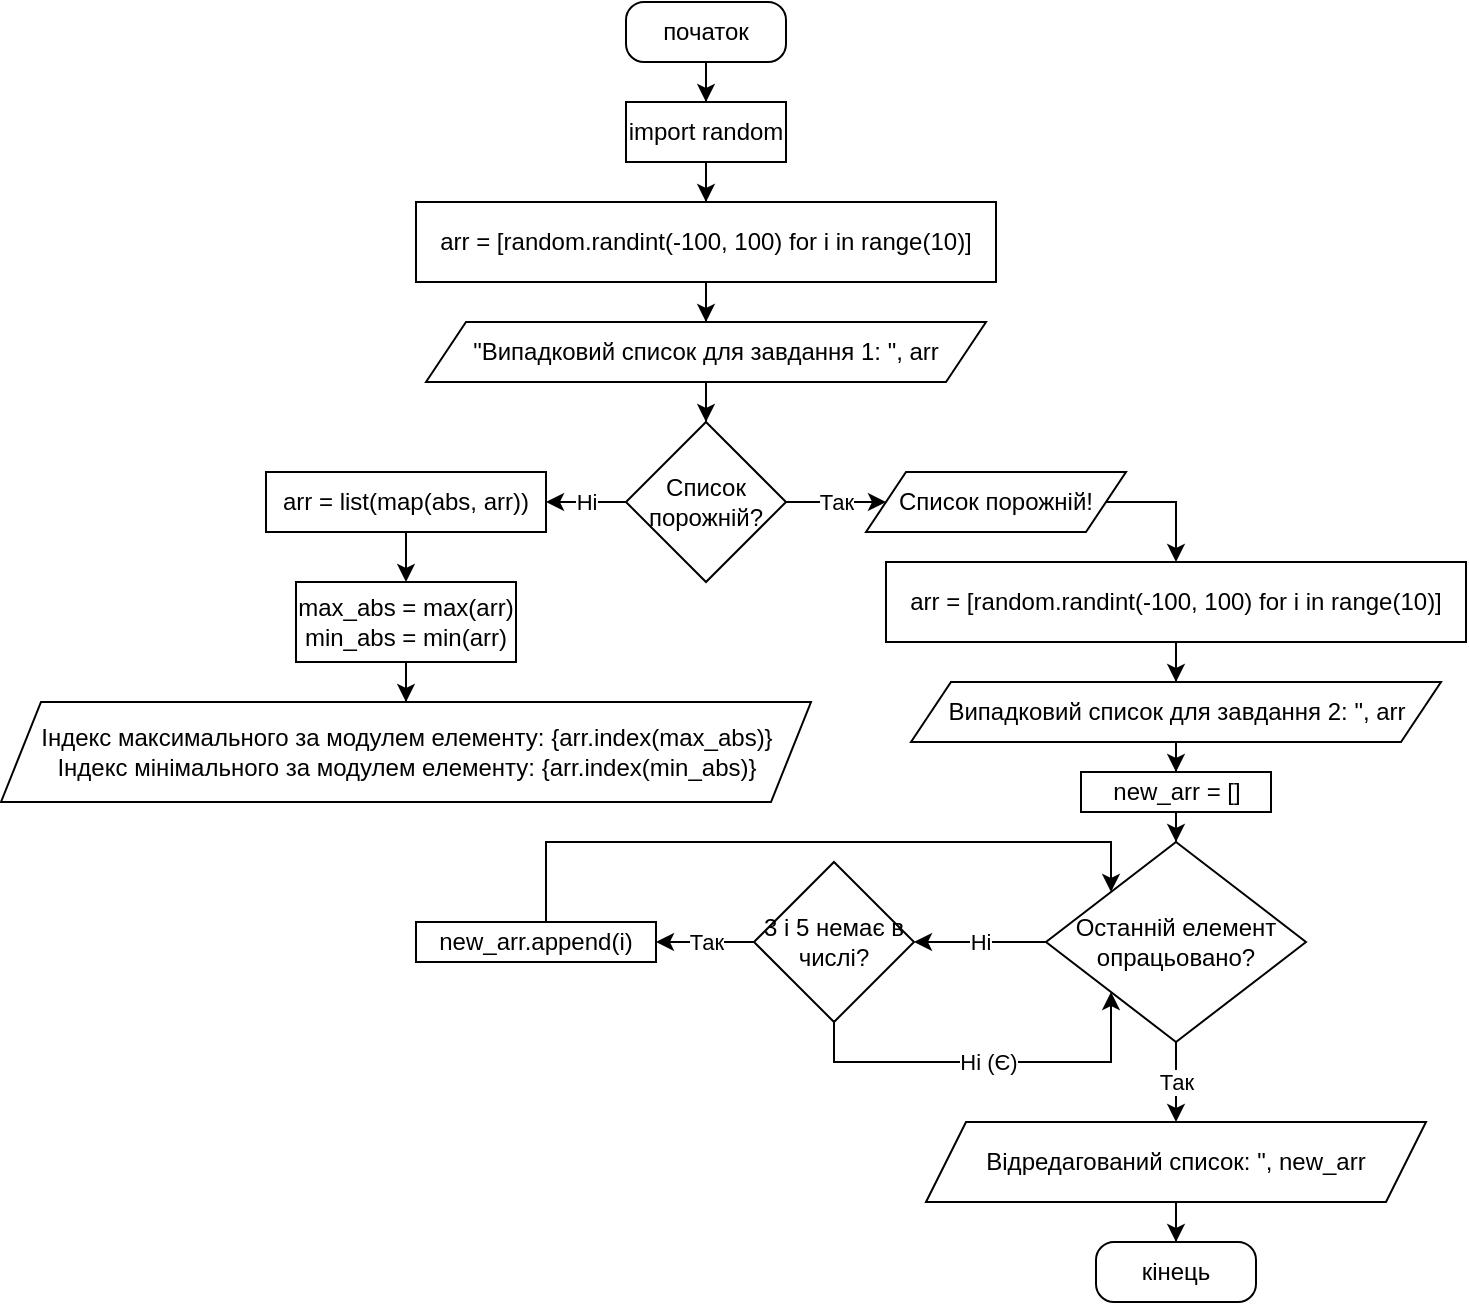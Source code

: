 <mxfile version="26.0.16">
  <diagram name="Страница — 1" id="MKvmuyOdSUtjTOcRk5DQ">
    <mxGraphModel dx="1534" dy="845" grid="0" gridSize="10" guides="1" tooltips="1" connect="1" arrows="1" fold="1" page="1" pageScale="1" pageWidth="827" pageHeight="1169" math="0" shadow="0">
      <root>
        <mxCell id="0" />
        <mxCell id="1" parent="0" />
        <mxCell id="UMwJwhDonkqLv6paJ8_N-2" style="edgeStyle=orthogonalEdgeStyle;rounded=0;orthogonalLoop=1;jettySize=auto;html=1;" edge="1" parent="1" source="UMwJwhDonkqLv6paJ8_N-1" target="UMwJwhDonkqLv6paJ8_N-3">
          <mxGeometry relative="1" as="geometry">
            <mxPoint x="390" y="230" as="targetPoint" />
          </mxGeometry>
        </mxCell>
        <mxCell id="UMwJwhDonkqLv6paJ8_N-1" value="початок" style="rounded=1;whiteSpace=wrap;html=1;arcSize=30;" vertex="1" parent="1">
          <mxGeometry x="350" y="180" width="80" height="30" as="geometry" />
        </mxCell>
        <mxCell id="UMwJwhDonkqLv6paJ8_N-4" style="edgeStyle=orthogonalEdgeStyle;rounded=0;orthogonalLoop=1;jettySize=auto;html=1;" edge="1" parent="1" source="UMwJwhDonkqLv6paJ8_N-3" target="UMwJwhDonkqLv6paJ8_N-5">
          <mxGeometry relative="1" as="geometry">
            <mxPoint x="390" y="280" as="targetPoint" />
          </mxGeometry>
        </mxCell>
        <mxCell id="UMwJwhDonkqLv6paJ8_N-3" value="import random" style="rounded=0;whiteSpace=wrap;html=1;" vertex="1" parent="1">
          <mxGeometry x="350" y="230" width="80" height="30" as="geometry" />
        </mxCell>
        <mxCell id="UMwJwhDonkqLv6paJ8_N-8" value="" style="edgeStyle=orthogonalEdgeStyle;rounded=0;orthogonalLoop=1;jettySize=auto;html=1;" edge="1" parent="1" source="UMwJwhDonkqLv6paJ8_N-5" target="UMwJwhDonkqLv6paJ8_N-7">
          <mxGeometry relative="1" as="geometry" />
        </mxCell>
        <mxCell id="UMwJwhDonkqLv6paJ8_N-5" value="arr = [random.randint(-100, 100) for i in range(10)]" style="rounded=0;whiteSpace=wrap;html=1;" vertex="1" parent="1">
          <mxGeometry x="245" y="280" width="290" height="40" as="geometry" />
        </mxCell>
        <mxCell id="UMwJwhDonkqLv6paJ8_N-9" style="edgeStyle=orthogonalEdgeStyle;rounded=0;orthogonalLoop=1;jettySize=auto;html=1;" edge="1" parent="1" source="UMwJwhDonkqLv6paJ8_N-7" target="UMwJwhDonkqLv6paJ8_N-10">
          <mxGeometry relative="1" as="geometry">
            <mxPoint x="390" y="410" as="targetPoint" />
          </mxGeometry>
        </mxCell>
        <mxCell id="UMwJwhDonkqLv6paJ8_N-7" value="&quot;Випадковий список для завдання 1: &quot;, arr" style="shape=parallelogram;perimeter=parallelogramPerimeter;whiteSpace=wrap;html=1;fixedSize=1;" vertex="1" parent="1">
          <mxGeometry x="250" y="340" width="280" height="30" as="geometry" />
        </mxCell>
        <mxCell id="UMwJwhDonkqLv6paJ8_N-11" value="Ні" style="edgeStyle=orthogonalEdgeStyle;rounded=0;orthogonalLoop=1;jettySize=auto;html=1;" edge="1" parent="1" source="UMwJwhDonkqLv6paJ8_N-10" target="UMwJwhDonkqLv6paJ8_N-12">
          <mxGeometry relative="1" as="geometry">
            <mxPoint x="290" y="430" as="targetPoint" />
          </mxGeometry>
        </mxCell>
        <mxCell id="UMwJwhDonkqLv6paJ8_N-18" value="Так" style="edgeStyle=orthogonalEdgeStyle;rounded=0;orthogonalLoop=1;jettySize=auto;html=1;" edge="1" parent="1" source="UMwJwhDonkqLv6paJ8_N-10" target="UMwJwhDonkqLv6paJ8_N-19">
          <mxGeometry relative="1" as="geometry">
            <mxPoint x="480.0" y="430" as="targetPoint" />
          </mxGeometry>
        </mxCell>
        <mxCell id="UMwJwhDonkqLv6paJ8_N-10" value="Список порожній?" style="rhombus;whiteSpace=wrap;html=1;" vertex="1" parent="1">
          <mxGeometry x="350" y="390" width="80" height="80" as="geometry" />
        </mxCell>
        <mxCell id="UMwJwhDonkqLv6paJ8_N-14" value="" style="edgeStyle=orthogonalEdgeStyle;rounded=0;orthogonalLoop=1;jettySize=auto;html=1;" edge="1" parent="1" source="UMwJwhDonkqLv6paJ8_N-12" target="UMwJwhDonkqLv6paJ8_N-13">
          <mxGeometry relative="1" as="geometry" />
        </mxCell>
        <mxCell id="UMwJwhDonkqLv6paJ8_N-12" value="arr = list(map(abs, arr))" style="rounded=0;whiteSpace=wrap;html=1;" vertex="1" parent="1">
          <mxGeometry x="170" y="415" width="140" height="30" as="geometry" />
        </mxCell>
        <mxCell id="UMwJwhDonkqLv6paJ8_N-16" style="edgeStyle=orthogonalEdgeStyle;rounded=0;orthogonalLoop=1;jettySize=auto;html=1;" edge="1" parent="1" source="UMwJwhDonkqLv6paJ8_N-13" target="UMwJwhDonkqLv6paJ8_N-17">
          <mxGeometry relative="1" as="geometry">
            <mxPoint x="240" y="530" as="targetPoint" />
          </mxGeometry>
        </mxCell>
        <mxCell id="UMwJwhDonkqLv6paJ8_N-13" value="max_abs = max(arr)&lt;div&gt;min_abs = min(arr)&lt;/div&gt;" style="rounded=0;whiteSpace=wrap;html=1;" vertex="1" parent="1">
          <mxGeometry x="185" y="470" width="110" height="40" as="geometry" />
        </mxCell>
        <UserObject label="Індекс максимального за модулем елементу: {arr.index(max_abs)}&lt;div&gt;Індекс мінімального за модулем елементу: {arr.index(min_abs)}&lt;/div&gt;" link="Індекс максимального за модулем елементу: {arr.index(max_abs)}\nІндекс мінімального за модулем елементу: {arr.index(min_abs)}" id="UMwJwhDonkqLv6paJ8_N-17">
          <mxCell style="shape=parallelogram;perimeter=parallelogramPerimeter;whiteSpace=wrap;html=1;fixedSize=1;" vertex="1" parent="1">
            <mxGeometry x="37.5" y="530" width="405" height="50" as="geometry" />
          </mxCell>
        </UserObject>
        <mxCell id="UMwJwhDonkqLv6paJ8_N-21" style="edgeStyle=orthogonalEdgeStyle;rounded=0;orthogonalLoop=1;jettySize=auto;html=1;entryX=0.5;entryY=0;entryDx=0;entryDy=0;" edge="1" parent="1" source="UMwJwhDonkqLv6paJ8_N-19" target="UMwJwhDonkqLv6paJ8_N-20">
          <mxGeometry relative="1" as="geometry">
            <Array as="points">
              <mxPoint x="625" y="430" />
            </Array>
          </mxGeometry>
        </mxCell>
        <mxCell id="UMwJwhDonkqLv6paJ8_N-19" value="Список порожній!" style="shape=parallelogram;perimeter=parallelogramPerimeter;whiteSpace=wrap;html=1;fixedSize=1;" vertex="1" parent="1">
          <mxGeometry x="470" y="415" width="130" height="30" as="geometry" />
        </mxCell>
        <mxCell id="UMwJwhDonkqLv6paJ8_N-22" style="edgeStyle=orthogonalEdgeStyle;rounded=0;orthogonalLoop=1;jettySize=auto;html=1;" edge="1" parent="1" source="UMwJwhDonkqLv6paJ8_N-20" target="UMwJwhDonkqLv6paJ8_N-23">
          <mxGeometry relative="1" as="geometry">
            <mxPoint x="625" y="560" as="targetPoint" />
          </mxGeometry>
        </mxCell>
        <mxCell id="UMwJwhDonkqLv6paJ8_N-20" value="arr = [random.randint(-100, 100) for i in range(10)]" style="rounded=0;whiteSpace=wrap;html=1;" vertex="1" parent="1">
          <mxGeometry x="480" y="460" width="290" height="40" as="geometry" />
        </mxCell>
        <mxCell id="UMwJwhDonkqLv6paJ8_N-24" style="edgeStyle=orthogonalEdgeStyle;rounded=0;orthogonalLoop=1;jettySize=auto;html=1;" edge="1" parent="1" source="UMwJwhDonkqLv6paJ8_N-23" target="UMwJwhDonkqLv6paJ8_N-25">
          <mxGeometry relative="1" as="geometry">
            <mxPoint x="625" y="600" as="targetPoint" />
          </mxGeometry>
        </mxCell>
        <mxCell id="UMwJwhDonkqLv6paJ8_N-23" value="Випадковий список для завдання 2: &quot;, arr" style="shape=parallelogram;perimeter=parallelogramPerimeter;whiteSpace=wrap;html=1;fixedSize=1;" vertex="1" parent="1">
          <mxGeometry x="492.5" y="520" width="265" height="30" as="geometry" />
        </mxCell>
        <mxCell id="UMwJwhDonkqLv6paJ8_N-27" style="edgeStyle=orthogonalEdgeStyle;rounded=0;orthogonalLoop=1;jettySize=auto;html=1;entryX=0.5;entryY=0;entryDx=0;entryDy=0;" edge="1" parent="1" source="UMwJwhDonkqLv6paJ8_N-25" target="UMwJwhDonkqLv6paJ8_N-26">
          <mxGeometry relative="1" as="geometry" />
        </mxCell>
        <mxCell id="UMwJwhDonkqLv6paJ8_N-25" value="new_arr = []" style="rounded=0;whiteSpace=wrap;html=1;" vertex="1" parent="1">
          <mxGeometry x="577.5" y="565" width="95" height="20" as="geometry" />
        </mxCell>
        <mxCell id="UMwJwhDonkqLv6paJ8_N-29" value="Ні" style="edgeStyle=orthogonalEdgeStyle;rounded=0;orthogonalLoop=1;jettySize=auto;html=1;entryX=1;entryY=0.5;entryDx=0;entryDy=0;" edge="1" parent="1" source="UMwJwhDonkqLv6paJ8_N-26" target="UMwJwhDonkqLv6paJ8_N-28">
          <mxGeometry relative="1" as="geometry" />
        </mxCell>
        <mxCell id="UMwJwhDonkqLv6paJ8_N-30" value="Так" style="edgeStyle=orthogonalEdgeStyle;rounded=0;orthogonalLoop=1;jettySize=auto;html=1;" edge="1" parent="1" source="UMwJwhDonkqLv6paJ8_N-26" target="UMwJwhDonkqLv6paJ8_N-31">
          <mxGeometry relative="1" as="geometry">
            <mxPoint x="730" y="650" as="targetPoint" />
          </mxGeometry>
        </mxCell>
        <mxCell id="UMwJwhDonkqLv6paJ8_N-26" value="Останній елемент опрацьовано?" style="rhombus;whiteSpace=wrap;html=1;" vertex="1" parent="1">
          <mxGeometry x="560" y="600" width="130" height="100" as="geometry" />
        </mxCell>
        <mxCell id="UMwJwhDonkqLv6paJ8_N-34" value="Так" style="edgeStyle=orthogonalEdgeStyle;rounded=0;orthogonalLoop=1;jettySize=auto;html=1;entryX=1;entryY=0.5;entryDx=0;entryDy=0;" edge="1" parent="1" source="UMwJwhDonkqLv6paJ8_N-28" target="UMwJwhDonkqLv6paJ8_N-35">
          <mxGeometry relative="1" as="geometry">
            <mxPoint x="350.0" y="650" as="targetPoint" />
          </mxGeometry>
        </mxCell>
        <mxCell id="UMwJwhDonkqLv6paJ8_N-37" value="Ні (Є)" style="edgeStyle=orthogonalEdgeStyle;rounded=0;orthogonalLoop=1;jettySize=auto;html=1;entryX=0;entryY=1;entryDx=0;entryDy=0;" edge="1" parent="1" source="UMwJwhDonkqLv6paJ8_N-28" target="UMwJwhDonkqLv6paJ8_N-26">
          <mxGeometry relative="1" as="geometry">
            <Array as="points">
              <mxPoint x="454" y="710" />
              <mxPoint x="593" y="710" />
            </Array>
          </mxGeometry>
        </mxCell>
        <mxCell id="UMwJwhDonkqLv6paJ8_N-28" value="3 і 5 немає в числі?" style="rhombus;whiteSpace=wrap;html=1;" vertex="1" parent="1">
          <mxGeometry x="414" y="610" width="80" height="80" as="geometry" />
        </mxCell>
        <mxCell id="UMwJwhDonkqLv6paJ8_N-33" style="edgeStyle=orthogonalEdgeStyle;rounded=0;orthogonalLoop=1;jettySize=auto;html=1;entryX=0.5;entryY=0;entryDx=0;entryDy=0;" edge="1" parent="1" source="UMwJwhDonkqLv6paJ8_N-31" target="UMwJwhDonkqLv6paJ8_N-32">
          <mxGeometry relative="1" as="geometry" />
        </mxCell>
        <mxCell id="UMwJwhDonkqLv6paJ8_N-31" value="Відредагований список: &quot;, new_arr" style="shape=parallelogram;perimeter=parallelogramPerimeter;whiteSpace=wrap;html=1;fixedSize=1;" vertex="1" parent="1">
          <mxGeometry x="500" y="740" width="250" height="40" as="geometry" />
        </mxCell>
        <mxCell id="UMwJwhDonkqLv6paJ8_N-32" value="кінець" style="rounded=1;whiteSpace=wrap;html=1;arcSize=30;" vertex="1" parent="1">
          <mxGeometry x="585" y="800" width="80" height="30" as="geometry" />
        </mxCell>
        <mxCell id="UMwJwhDonkqLv6paJ8_N-36" style="edgeStyle=orthogonalEdgeStyle;rounded=0;orthogonalLoop=1;jettySize=auto;html=1;entryX=0;entryY=0;entryDx=0;entryDy=0;" edge="1" parent="1" source="UMwJwhDonkqLv6paJ8_N-35" target="UMwJwhDonkqLv6paJ8_N-26">
          <mxGeometry relative="1" as="geometry">
            <Array as="points">
              <mxPoint x="310" y="600" />
              <mxPoint x="593" y="600" />
            </Array>
          </mxGeometry>
        </mxCell>
        <UserObject label="new_arr.append(i)" link="new_arr.append(i)" id="UMwJwhDonkqLv6paJ8_N-35">
          <mxCell style="rounded=0;whiteSpace=wrap;html=1;" vertex="1" parent="1">
            <mxGeometry x="245" y="640" width="120" height="20" as="geometry" />
          </mxCell>
        </UserObject>
      </root>
    </mxGraphModel>
  </diagram>
</mxfile>

